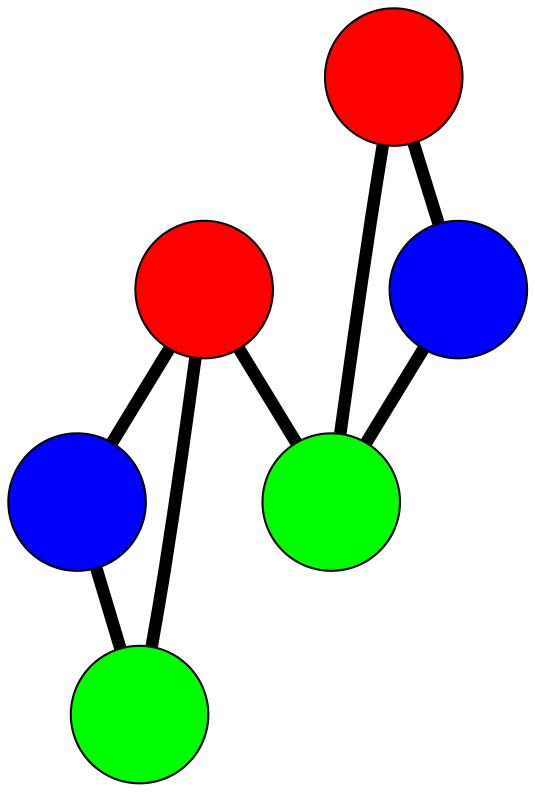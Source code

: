 graph G {
	graph [bb="-86.739,-161.02,87.341,160.17",
		overlap=false,
		sep=0.0,
		splines=true
	];
	node [color=black,
		fixedsize=true,
		fontname="Latin Modern Math",
		fontsize=42,
		height=.92,
		label="\N",
		penwidth=1,
		shape=circle,
		width=.92
	];
	edge [color=black,
		penwidth=6,
		style=bold
	];
	0	 [fillcolor=red,
		height=0.91667,
		label="",
		pos="3.2733,-45.588",
		style=filled,
		width=0.91667];
	2	 [fillcolor=blue,
		height=0.91667,
		label="",
		pos="-32.155,-128.02",
		style=filled,
		width=0.91667];
	0 -- 2	 [pos="-9.919,-76.283 -12.909,-83.241 -16.084,-90.627 -19.07,-97.574"];
	4	 [fillcolor=green,
		height=0.91667,
		label="",
		pos="54.341,-119.6",
		style=filled,
		width=0.91667];
	0 -- 4	 [pos="22.289,-73.146 26.599,-79.392 31.175,-86.024 35.479,-92.261"];
	5	 [fillcolor=green,
		height=0.91667,
		label="",
		pos="-4.6368,45.472",
		style=filled,
		width=0.91667];
	0 -- 5	 [pos="0.39519,-12.456 -0.31159,-4.3192 -1.068,4.3889 -1.7741,12.517"];
	1	 [fillcolor=red,
		height=0.91667,
		label="",
		pos="32.917,127.17",
		style=filled,
		width=0.91667];
	3	 [fillcolor=blue,
		height=0.91667,
		label="",
		pos="-53.739,120.56",
		style=filled,
		width=0.91667];
	1 -- 3	 [pos="-0.33848,124.63 -7.0206,124.12 -14.041,123.59 -20.715,123.08"];
	1 -- 5	 [pos="18.933,96.748 15.764,89.852 12.399,82.532 9.2335,75.646"];
	2 -- 4	 [pos="1.0388,-124.79 7.7086,-124.14 14.716,-123.45 21.378,-122.81"];
	3 -- 5	 [pos="-35.455,92.602 -31.311,86.264 -26.911,79.535 -22.772,73.207"];
}
